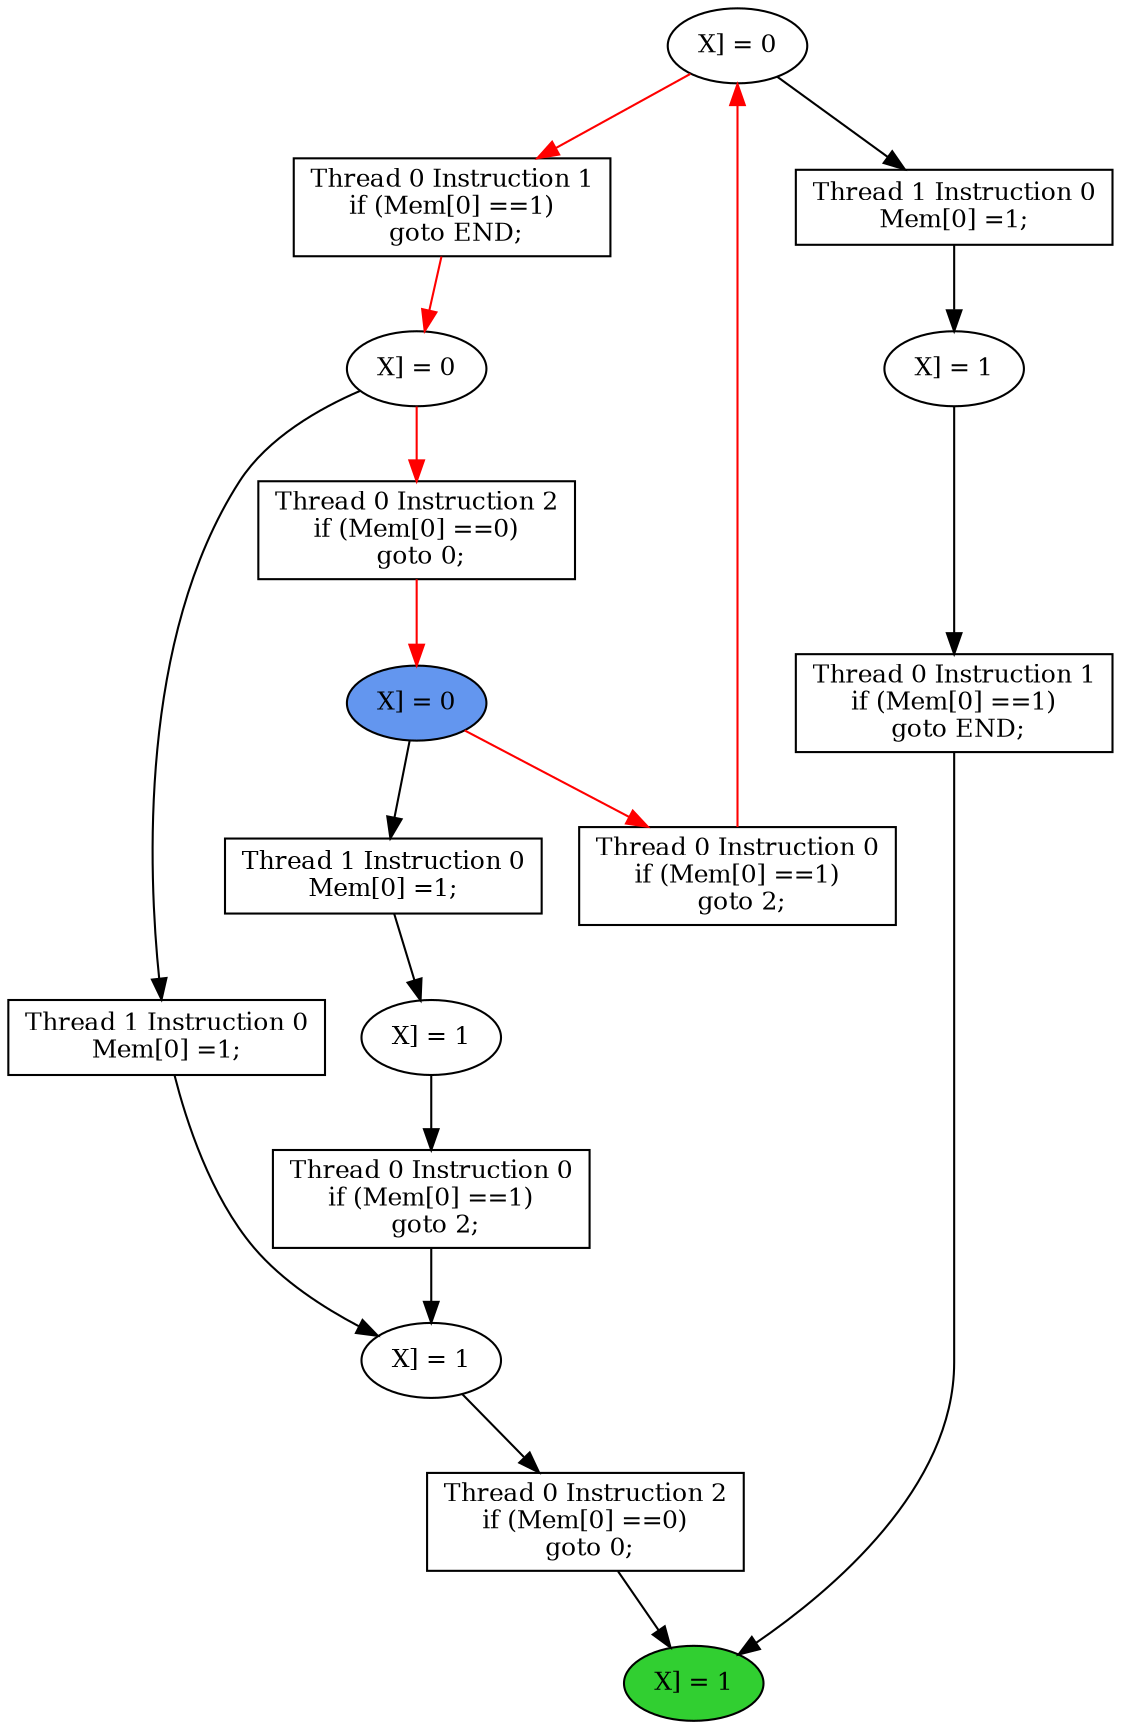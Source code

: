 digraph "graph" {
graph [fontsize=12]
node [fontsize=12]
edge [fontsize=12]
rankdir=TB;
"N17" -> "N10" [uuid = "<A0, END>", color = "#000000", fontcolor = "#ffffff", style = "solid", label = "", dir = "forward", weight = "1"]
"N26" -> "N25" [uuid = "<A1, S4>", color = "#ff0000", fontcolor = "#ffffff", style = "solid", label = "", dir = "forward", weight = "1"]
"N11" -> "N10" [uuid = "<A2, END>", color = "#000000", fontcolor = "#ffffff", style = "solid", label = "", dir = "forward", weight = "1"]
"N24" -> "N23" [uuid = "<A3, START>", color = "#ff0000", fontcolor = "#ffffff", style = "solid", label = "", dir = "forward", weight = "1"]
"N14" -> "N12" [uuid = "<A4, S3>", color = "#000000", fontcolor = "#ffffff", style = "solid", label = "", dir = "forward", weight = "1"]
"N13" -> "N12" [uuid = "<A5, S3>", color = "#000000", fontcolor = "#ffffff", style = "solid", label = "", dir = "forward", weight = "1"]
"N16" -> "N15" [uuid = "<A6, S2>", color = "#000000", fontcolor = "#ffffff", style = "solid", label = "", dir = "forward", weight = "1"]
"N19" -> "N18" [uuid = "<A7, S1>", color = "#000000", fontcolor = "#ffffff", style = "solid", label = "", dir = "forward", weight = "1"]
"N27" -> "N22" [uuid = "<A8, S0>", color = "#ff0000", fontcolor = "#ffffff", style = "solid", label = "", dir = "back", weight = "1"]
"N18" -> "N17" [uuid = "<A0, S1>", color = "#000000", fontcolor = "#ffffff", style = "solid", label = "", dir = "forward", weight = "1"]
"N27" -> "N26" [uuid = "<A1, S0>", color = "#ff0000", fontcolor = "#ffffff", style = "solid", label = "", dir = "forward", weight = "1"]
"N12" -> "N11" [uuid = "<A2, S3>", color = "#000000", fontcolor = "#ffffff", style = "solid", label = "", dir = "forward", weight = "1"]
"N25" -> "N24" [uuid = "<A3, S4>", color = "#ff0000", fontcolor = "#ffffff", style = "solid", label = "", dir = "forward", weight = "1"]
"N15" -> "N14" [uuid = "<A4, S2>", color = "#000000", fontcolor = "#ffffff", style = "solid", label = "", dir = "forward", weight = "1"]
"N25" -> "N13" [uuid = "<A5, S4>", color = "#000000", fontcolor = "#ffffff", style = "solid", label = "", dir = "forward", weight = "1"]
"N23" -> "N16" [uuid = "<A6, START>", color = "#000000", fontcolor = "#ffffff", style = "solid", label = "", dir = "forward", weight = "1"]
"N27" -> "N19" [uuid = "<A7, S0>", color = "#000000", fontcolor = "#ffffff", style = "solid", label = "", dir = "forward", weight = "1"]
"N23" -> "N22" [uuid = "<A8, START>", color = "#ff0000", fontcolor = "#ffffff", style = "solid", label = "", dir = "forward", weight = "1"]
"N10" [uuid="END", label="X] = 1", fillcolor = "#31cf31", fontcolor = "#000000", shape = "ellipse", style = "filled, solid"]
"N11" [uuid="A2", label="Thread 0 Instruction 2
if (Mem[0] ==0)
 goto 0;", fillcolor = "#ffffff", fontcolor = "#000000", shape = "box", style = "filled, solid"]
"N12" [uuid="S3", label="X] = 1", fillcolor = "#ffffff", fontcolor = "#000000", shape = "ellipse", style = "filled, solid"]
"N13" [uuid="A5", label="Thread 1 Instruction 0
Mem[0] =1;", fillcolor = "#ffffff", fontcolor = "#000000", shape = "box", style = "filled, solid"]
"N14" [uuid="A4", label="Thread 0 Instruction 0
if (Mem[0] ==1)
 goto 2;", fillcolor = "#ffffff", fontcolor = "#000000", shape = "box", style = "filled, solid"]
"N15" [uuid="S2", label="X] = 1", fillcolor = "#ffffff", fontcolor = "#000000", shape = "ellipse", style = "filled, solid"]
"N16" [uuid="A6", label="Thread 1 Instruction 0
Mem[0] =1;", fillcolor = "#ffffff", fontcolor = "#000000", shape = "box", style = "filled, solid"]
"N17" [uuid="A0", label="Thread 0 Instruction 1
if (Mem[0] ==1)
 goto END;", fillcolor = "#ffffff", fontcolor = "#000000", shape = "box", style = "filled, solid"]
"N18" [uuid="S1", label="X] = 1", fillcolor = "#ffffff", fontcolor = "#000000", shape = "ellipse", style = "filled, solid"]
"N19" [uuid="A7", label="Thread 1 Instruction 0
Mem[0] =1;", fillcolor = "#ffffff", fontcolor = "#000000", shape = "box", style = "filled, solid"]
"N22" [uuid="A8", label="Thread 0 Instruction 0
if (Mem[0] ==1)
 goto 2;", fillcolor = "#ffffff", fontcolor = "#000000", shape = "box", style = "filled, solid"]
"N23" [uuid="START", label="X] = 0", fillcolor = "#6396ef", fontcolor = "#000000", shape = "ellipse", style = "filled, solid"]
"N24" [uuid="A3", label="Thread 0 Instruction 2
if (Mem[0] ==0)
 goto 0;", fillcolor = "#ffffff", fontcolor = "#000000", shape = "box", style = "filled, solid"]
"N25" [uuid="S4", label="X] = 0", fillcolor = "#ffffff", fontcolor = "#000000", shape = "ellipse", style = "filled, solid"]
"N26" [uuid="A1", label="Thread 0 Instruction 1
if (Mem[0] ==1)
 goto END;", fillcolor = "#ffffff", fontcolor = "#000000", shape = "box", style = "filled, solid"]
"N27" [uuid="S0", label="X] = 0", fillcolor = "#ffffff", fontcolor = "#000000", shape = "ellipse", style = "filled, solid"]
}